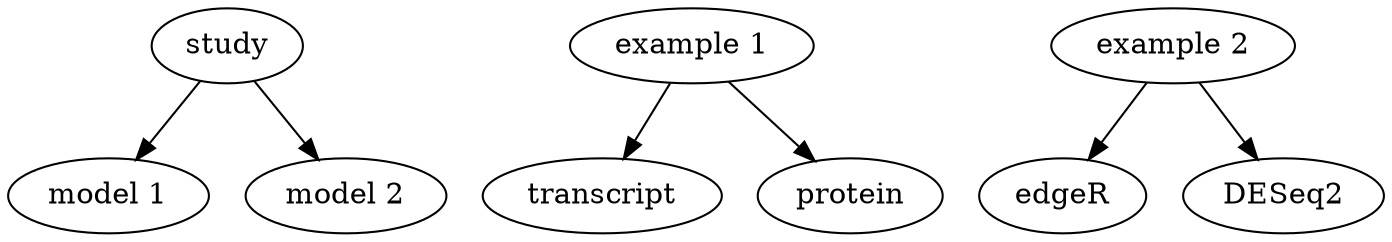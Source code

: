 digraph G {
  study -> "model 1";
  study -> "model 2";
  "example 1" -> transcript;
  "example 1" -> protein;
  "example 2" -> edgeR;
  "example 2" -> DESeq2;
}

